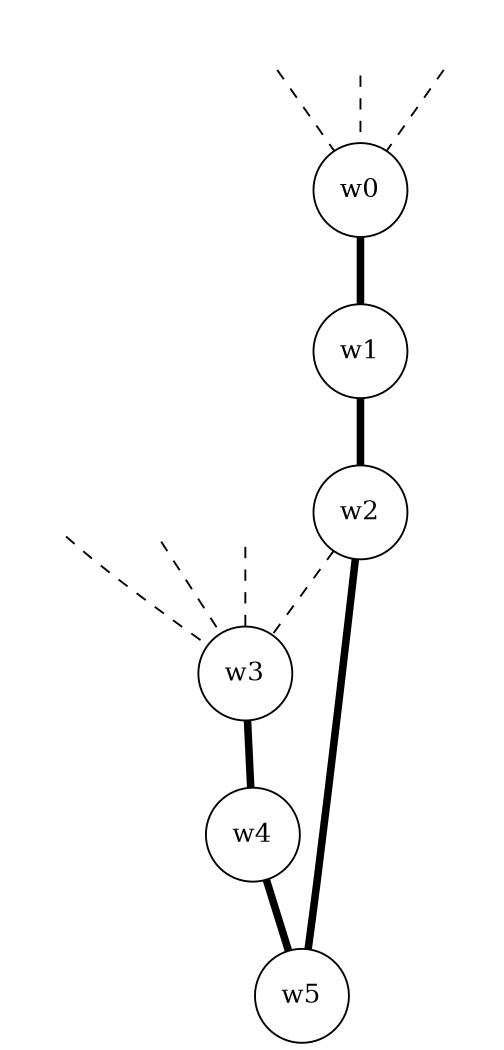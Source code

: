 graph prune {
size="7,7";
node [shape=circle];
edge [style="setlinewidth(4)"]
{ node[shape=circle style=invis]
  a b c d e f
}

w0 -- w1;
w1 -- w2;
w2 -- w3[style=dashed];
w3 -- w4;
w4 -- w5;
w2 -- w5;

a -- w0[style=dashed];
b -- w0[style=dashed];
c -- w0[style=dashed];

d -- w3[style=dashed];
e -- w3[style=dashed];
f -- w3[style=dashed];
 

}
